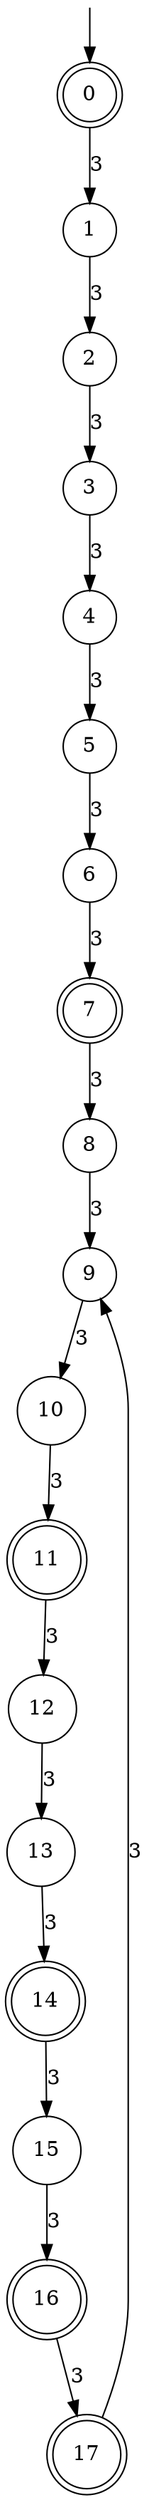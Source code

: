 digraph g {

	s0 [shape="doublecircle" label="0"];
	s1 [shape="circle" label="1"];
	s2 [shape="circle" label="2"];
	s3 [shape="circle" label="3"];
	s4 [shape="circle" label="4"];
	s5 [shape="circle" label="5"];
	s6 [shape="circle" label="6"];
	s7 [shape="doublecircle" label="7"];
	s8 [shape="circle" label="8"];
	s9 [shape="circle" label="9"];
	s10 [shape="circle" label="10"];
	s11 [shape="doublecircle" label="11"];
	s12 [shape="circle" label="12"];
	s13 [shape="circle" label="13"];
	s14 [shape="doublecircle" label="14"];
	s15 [shape="circle" label="15"];
	s16 [shape="doublecircle" label="16"];
	s17 [shape="doublecircle" label="17"];
	s0 -> s1 [label="3"];
	s1 -> s2 [label="3"];
	s2 -> s3 [label="3"];
	s3 -> s4 [label="3"];
	s4 -> s5 [label="3"];
	s5 -> s6 [label="3"];
	s6 -> s7 [label="3"];
	s7 -> s8 [label="3"];
	s8 -> s9 [label="3"];
	s9 -> s10 [label="3"];
	s10 -> s11 [label="3"];
	s11 -> s12 [label="3"];
	s12 -> s13 [label="3"];
	s13 -> s14 [label="3"];
	s14 -> s15 [label="3"];
	s15 -> s16 [label="3"];
	s16 -> s17 [label="3"];
	s17 -> s9 [label="3"];

__start0 [label="" shape="none" width="0" height="0"];
__start0 -> s0;

}
